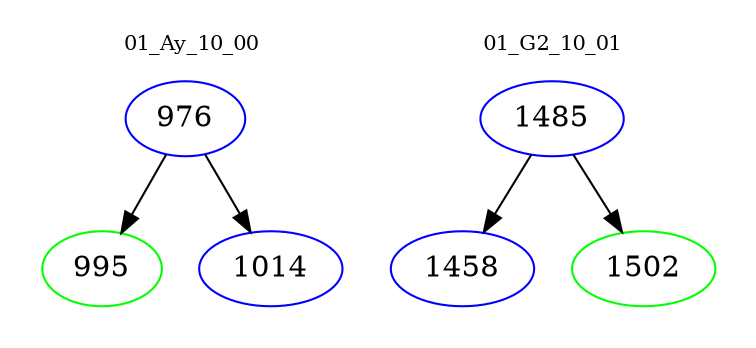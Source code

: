 digraph{
subgraph cluster_0 {
color = white
label = "01_Ay_10_00";
fontsize=10;
T0_976 [label="976", color="blue"]
T0_976 -> T0_995 [color="black"]
T0_995 [label="995", color="green"]
T0_976 -> T0_1014 [color="black"]
T0_1014 [label="1014", color="blue"]
}
subgraph cluster_1 {
color = white
label = "01_G2_10_01";
fontsize=10;
T1_1485 [label="1485", color="blue"]
T1_1485 -> T1_1458 [color="black"]
T1_1458 [label="1458", color="blue"]
T1_1485 -> T1_1502 [color="black"]
T1_1502 [label="1502", color="green"]
}
}
